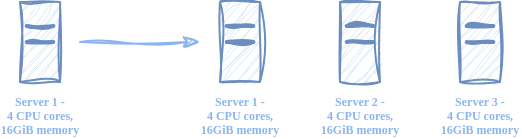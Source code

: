 <mxfile version="21.2.8" type="device" pages="2">
  <diagram name="Page-1" id="F6b45mlh2YlPmMmq8hf2">
    <mxGraphModel dx="494" dy="290" grid="1" gridSize="10" guides="1" tooltips="1" connect="1" arrows="1" fold="1" page="1" pageScale="1" pageWidth="850" pageHeight="1100" math="0" shadow="0">
      <root>
        <mxCell id="0" />
        <mxCell id="1" parent="0" />
        <mxCell id="6wNqSqXfvCQ5wzyr89gR-1" value="Server 1 -&#xa;4 CPU cores,&#xa;16GiB memory" style="group;strokeColor=#6c8ebf;fontSize=6;labelPosition=center;verticalLabelPosition=bottom;align=center;verticalAlign=top;fontFamily=Verdana;sketch=1;curveFitting=1;jiggle=2;fillColor=#dae8fc;fontColor=#8CB5EE;fontStyle=1" vertex="1" connectable="0" parent="1">
          <mxGeometry x="100" y="180" width="20" height="40" as="geometry" />
        </mxCell>
        <mxCell id="6wNqSqXfvCQ5wzyr89gR-3" value="" style="line;strokeWidth=2;html=1;sketch=1;curveFitting=1;jiggle=2;strokeColor=#6c8ebf;fillColor=#dae8fc;fontColor=#8CB5EE;fontSize=6;fontStyle=1" vertex="1" parent="6wNqSqXfvCQ5wzyr89gR-1">
          <mxGeometry x="3.333" y="8" width="13.333" height="8" as="geometry" />
        </mxCell>
        <mxCell id="6wNqSqXfvCQ5wzyr89gR-4" value="" style="line;strokeWidth=2;html=1;sketch=1;curveFitting=1;jiggle=2;strokeColor=#6c8ebf;fillColor=#dae8fc;fontColor=#8CB5EE;fontSize=6;fontStyle=1" vertex="1" parent="6wNqSqXfvCQ5wzyr89gR-1">
          <mxGeometry x="3.333" y="16" width="13.333" height="8" as="geometry" />
        </mxCell>
        <mxCell id="6wNqSqXfvCQ5wzyr89gR-48" value="Server 2 -&#xa;4 CPU cores,&#xa;16GiB memory" style="group;strokeColor=#6c8ebf;fontSize=6;labelPosition=center;verticalLabelPosition=bottom;align=center;verticalAlign=top;fontFamily=Verdana;sketch=1;curveFitting=1;jiggle=2;fillColor=#dae8fc;fontColor=#8CB5EE;fontStyle=1" vertex="1" connectable="0" parent="1">
          <mxGeometry x="260" y="180" width="20" height="40" as="geometry" />
        </mxCell>
        <mxCell id="6wNqSqXfvCQ5wzyr89gR-49" value="" style="line;strokeWidth=2;html=1;sketch=1;curveFitting=1;jiggle=2;strokeColor=#6c8ebf;fillColor=#dae8fc;fontColor=#8CB5EE;fontSize=6;fontStyle=1" vertex="1" parent="6wNqSqXfvCQ5wzyr89gR-48">
          <mxGeometry x="3.333" y="8" width="13.333" height="8" as="geometry" />
        </mxCell>
        <mxCell id="6wNqSqXfvCQ5wzyr89gR-50" value="" style="line;strokeWidth=2;html=1;sketch=1;curveFitting=1;jiggle=2;strokeColor=#6c8ebf;fillColor=#dae8fc;fontColor=#8CB5EE;fontSize=6;fontStyle=1" vertex="1" parent="6wNqSqXfvCQ5wzyr89gR-48">
          <mxGeometry x="3.333" y="16" width="13.333" height="8" as="geometry" />
        </mxCell>
        <mxCell id="6wNqSqXfvCQ5wzyr89gR-51" value="Server 1 -&#xa;4 CPU cores,&#xa;16GiB memory" style="group;strokeColor=#6c8ebf;fontSize=6;labelPosition=center;verticalLabelPosition=bottom;align=center;verticalAlign=top;fontFamily=Verdana;sketch=1;curveFitting=1;jiggle=2;fillColor=#dae8fc;fontColor=#8CB5EE;fontStyle=1" vertex="1" connectable="0" parent="1">
          <mxGeometry x="200" y="180" width="20" height="40" as="geometry" />
        </mxCell>
        <mxCell id="6wNqSqXfvCQ5wzyr89gR-52" value="" style="line;strokeWidth=2;html=1;sketch=1;curveFitting=1;jiggle=2;strokeColor=#6c8ebf;fillColor=#dae8fc;fontColor=#8CB5EE;fontSize=6;fontStyle=1" vertex="1" parent="6wNqSqXfvCQ5wzyr89gR-51">
          <mxGeometry x="3.333" y="8" width="13.333" height="8" as="geometry" />
        </mxCell>
        <mxCell id="6wNqSqXfvCQ5wzyr89gR-53" value="" style="line;strokeWidth=2;html=1;sketch=1;curveFitting=1;jiggle=2;strokeColor=#6c8ebf;fillColor=#dae8fc;fontColor=#8CB5EE;fontSize=6;fontStyle=1" vertex="1" parent="6wNqSqXfvCQ5wzyr89gR-51">
          <mxGeometry x="3.333" y="16" width="13.333" height="8" as="geometry" />
        </mxCell>
        <mxCell id="6wNqSqXfvCQ5wzyr89gR-54" value="Server 3 -&#xa;4 CPU cores,&#xa;16GiB memory" style="group;strokeColor=#6c8ebf;fontSize=6;labelPosition=center;verticalLabelPosition=bottom;align=center;verticalAlign=top;fontFamily=Verdana;sketch=1;curveFitting=1;jiggle=2;fillColor=#dae8fc;fontColor=#8CB5EE;fontStyle=1" vertex="1" connectable="0" parent="1">
          <mxGeometry x="320" y="180" width="20" height="40" as="geometry" />
        </mxCell>
        <mxCell id="6wNqSqXfvCQ5wzyr89gR-55" value="" style="line;strokeWidth=2;html=1;sketch=1;curveFitting=1;jiggle=2;strokeColor=#6c8ebf;fillColor=#dae8fc;fontColor=#8CB5EE;fontSize=6;fontStyle=1" vertex="1" parent="6wNqSqXfvCQ5wzyr89gR-54">
          <mxGeometry x="3.333" y="8" width="13.333" height="8" as="geometry" />
        </mxCell>
        <mxCell id="6wNqSqXfvCQ5wzyr89gR-56" value="" style="line;strokeWidth=2;html=1;sketch=1;curveFitting=1;jiggle=2;strokeColor=#6c8ebf;fillColor=#dae8fc;fontColor=#8CB5EE;fontSize=6;fontStyle=1" vertex="1" parent="6wNqSqXfvCQ5wzyr89gR-54">
          <mxGeometry x="3.333" y="16" width="13.333" height="8" as="geometry" />
        </mxCell>
        <mxCell id="6wNqSqXfvCQ5wzyr89gR-61" value="" style="edgeStyle=none;orthogonalLoop=1;jettySize=auto;html=1;rounded=0;sketch=1;curveFitting=1;jiggle=2;strokeColor=#8CB5EE;endArrow=classicThin;endFill=1;fontColor=#8CB5EE;fontSize=6;fontStyle=1" edge="1" parent="1">
          <mxGeometry width="100" relative="1" as="geometry">
            <mxPoint x="130" y="200" as="sourcePoint" />
            <mxPoint x="190" y="200" as="targetPoint" />
            <Array as="points" />
          </mxGeometry>
        </mxCell>
      </root>
    </mxGraphModel>
  </diagram>
  <diagram id="sQgWy0Glizr-BnA-MxLu" name="Page-2">
    <mxGraphModel dx="288" dy="169" grid="1" gridSize="10" guides="1" tooltips="1" connect="1" arrows="1" fold="1" page="1" pageScale="1" pageWidth="850" pageHeight="1100" math="0" shadow="0">
      <root>
        <mxCell id="0" />
        <mxCell id="1" parent="0" />
        <mxCell id="fL7lZTnlTA15-pzCUfqG-1" value="Server 1 - &#xa;4 CPU cores,&#xa;16GiB memory" style="group;strokeColor=#6c8ebf;fontSize=7;labelPosition=center;verticalLabelPosition=bottom;align=center;verticalAlign=top;fontFamily=Verdana;sketch=1;curveFitting=1;jiggle=2;fillColor=#dae8fc;fontColor=#8CB5EE;fontStyle=1" vertex="1" connectable="0" parent="1">
          <mxGeometry x="100" y="300" width="20" height="40" as="geometry" />
        </mxCell>
        <mxCell id="fL7lZTnlTA15-pzCUfqG-2" value="" style="line;strokeWidth=2;html=1;sketch=1;curveFitting=1;jiggle=2;strokeColor=#6c8ebf;fillColor=#dae8fc;fontColor=#8CB5EE;fontStyle=1" vertex="1" parent="fL7lZTnlTA15-pzCUfqG-1">
          <mxGeometry x="3.333" y="8" width="13.333" height="8" as="geometry" />
        </mxCell>
        <mxCell id="fL7lZTnlTA15-pzCUfqG-3" value="" style="line;strokeWidth=2;html=1;sketch=1;curveFitting=1;jiggle=2;strokeColor=#6c8ebf;fillColor=#dae8fc;fontColor=#8CB5EE;fontStyle=1" vertex="1" parent="fL7lZTnlTA15-pzCUfqG-1">
          <mxGeometry x="3.333" y="16" width="13.333" height="8" as="geometry" />
        </mxCell>
        <mxCell id="fL7lZTnlTA15-pzCUfqG-4" value="Server 1 - &#xa;8 CPU cores,&#xa;32GB memory" style="group;strokeColor=#d6b656;fontSize=7;labelPosition=center;verticalLabelPosition=bottom;align=center;verticalAlign=top;fontFamily=Verdana;sketch=1;curveFitting=1;jiggle=2;fillColor=#fff2cc;fontColor=#d6b656;fontStyle=1" vertex="1" connectable="0" parent="1">
          <mxGeometry x="200" y="280" width="30" height="60" as="geometry" />
        </mxCell>
        <mxCell id="fL7lZTnlTA15-pzCUfqG-5" value="" style="line;strokeWidth=2;html=1;sketch=1;curveFitting=1;jiggle=2;strokeColor=#d6b656;fillColor=#fff2cc;fontColor=#8CB5EE;fontStyle=1" vertex="1" parent="fL7lZTnlTA15-pzCUfqG-4">
          <mxGeometry x="5" y="12" width="20" height="12" as="geometry" />
        </mxCell>
        <mxCell id="fL7lZTnlTA15-pzCUfqG-6" value="" style="line;strokeWidth=2;html=1;sketch=1;curveFitting=1;jiggle=2;strokeColor=#d6b656;fillColor=#fff2cc;fontColor=#8CB5EE;fontStyle=1" vertex="1" parent="fL7lZTnlTA15-pzCUfqG-4">
          <mxGeometry x="5" y="24" width="20" height="12" as="geometry" />
        </mxCell>
        <mxCell id="fL7lZTnlTA15-pzCUfqG-7" value="" style="edgeStyle=none;orthogonalLoop=1;jettySize=auto;html=1;rounded=0;sketch=1;curveFitting=1;jiggle=2;strokeColor=#8CB5EE;endArrow=classicThin;endFill=1;fontColor=#8CB5EE;fontStyle=1" edge="1" parent="1">
          <mxGeometry width="100" relative="1" as="geometry">
            <mxPoint x="130" y="320" as="sourcePoint" />
            <mxPoint x="190" y="319.71" as="targetPoint" />
            <Array as="points" />
          </mxGeometry>
        </mxCell>
      </root>
    </mxGraphModel>
  </diagram>
</mxfile>
